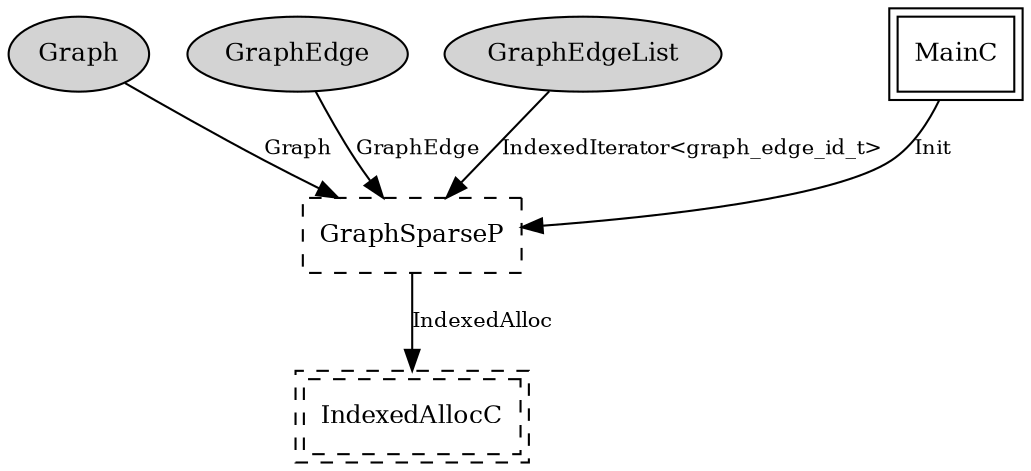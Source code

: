 digraph "GraphSparseC" {
  n0x7db95a40 [shape=ellipse, style=filled, label="Graph", fontsize=12];
  "GraphSparseC.GraphSparseP" [fontsize=12, shape=box, style=dashed, label="GraphSparseP", URL="GraphSparseP.html"];
  n0x7db93780 [shape=ellipse, style=filled, label="GraphEdge", fontsize=12];
  "GraphSparseC.GraphSparseP" [fontsize=12, shape=box, style=dashed, label="GraphSparseP", URL="GraphSparseP.html"];
  n0x7db93c58 [shape=ellipse, style=filled, label="GraphEdgeList", fontsize=12];
  "GraphSparseC.GraphSparseP" [fontsize=12, shape=box, style=dashed, label="GraphSparseP", URL="GraphSparseP.html"];
  "MainC" [fontsize=12, shape=box,peripheries=2, URL="tos.lib.tossim.MainC.html"];
  "GraphSparseC.GraphSparseP" [fontsize=12, shape=box, style=dashed, label="GraphSparseP", URL="GraphSparseP.html"];
  "GraphSparseC.GraphSparseP" [fontsize=12, shape=box, style=dashed, label="GraphSparseP", URL="GraphSparseP.html"];
  "GraphSparseC.IndexedAllocC" [fontsize=12, shape=box,peripheries=2, style=dashed, label="IndexedAllocC", URL="IndexedAllocC.html"];
  "n0x7db95a40" -> "GraphSparseC.GraphSparseP" [label="Graph", URL="../ihtml/Graph.html", fontsize=10];
  "n0x7db93780" -> "GraphSparseC.GraphSparseP" [label="GraphEdge", URL="../ihtml/GraphEdge.html", fontsize=10];
  "n0x7db93c58" -> "GraphSparseC.GraphSparseP" [label="IndexedIterator<graph_edge_id_t>", URL="../ihtml/IndexedIterator.html", fontsize=10];
  "MainC" -> "GraphSparseC.GraphSparseP" [label="Init", URL="../ihtml/tos.interfaces.Init.html", fontsize=10];
  "GraphSparseC.GraphSparseP" -> "GraphSparseC.IndexedAllocC" [label="IndexedAlloc", URL="../ihtml/IndexedAlloc.html", fontsize=10];
}
